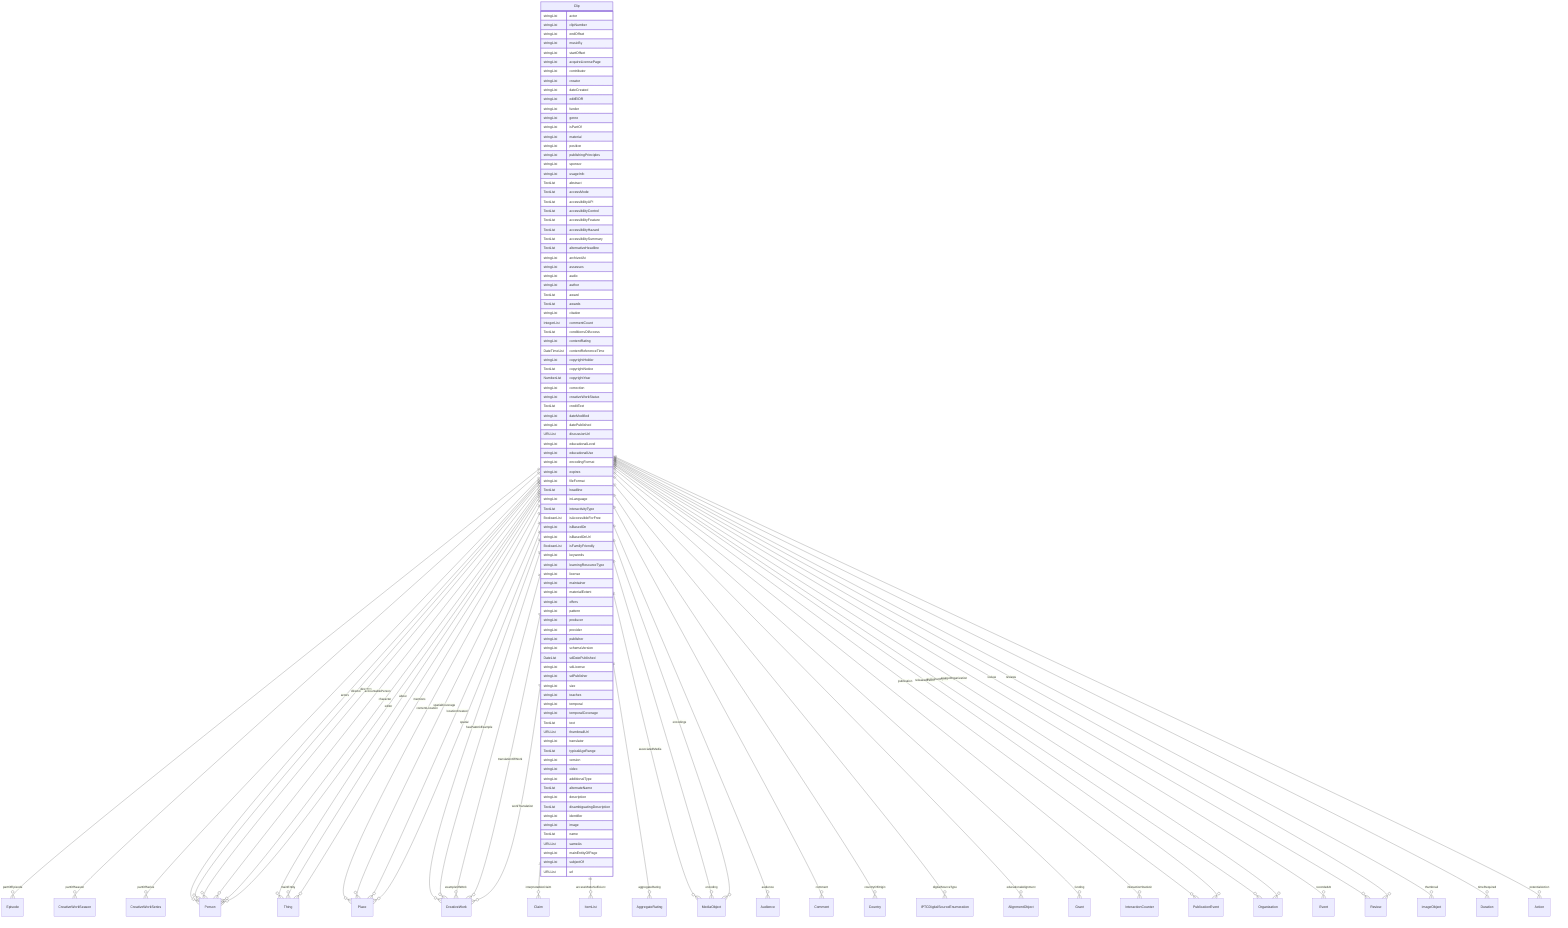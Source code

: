 erDiagram
Clip {
    stringList actor  
    stringList clipNumber  
    stringList endOffset  
    stringList musicBy  
    stringList startOffset  
    stringList acquireLicensePage  
    stringList contributor  
    stringList creator  
    stringList dateCreated  
    stringList editEIDR  
    stringList funder  
    stringList genre  
    stringList isPartOf  
    stringList material  
    stringList position  
    stringList publishingPrinciples  
    stringList sponsor  
    stringList usageInfo  
    TextList abstract  
    TextList accessMode  
    TextList accessibilityAPI  
    TextList accessibilityControl  
    TextList accessibilityFeature  
    TextList accessibilityHazard  
    TextList accessibilitySummary  
    TextList alternativeHeadline  
    stringList archivedAt  
    stringList assesses  
    stringList audio  
    stringList author  
    TextList award  
    TextList awards  
    stringList citation  
    IntegerList commentCount  
    TextList conditionsOfAccess  
    stringList contentRating  
    DateTimeList contentReferenceTime  
    stringList copyrightHolder  
    TextList copyrightNotice  
    NumberList copyrightYear  
    stringList correction  
    stringList creativeWorkStatus  
    TextList creditText  
    stringList dateModified  
    stringList datePublished  
    URLList discussionUrl  
    stringList educationalLevel  
    stringList educationalUse  
    stringList encodingFormat  
    stringList expires  
    stringList fileFormat  
    TextList headline  
    stringList inLanguage  
    TextList interactivityType  
    BooleanList isAccessibleForFree  
    stringList isBasedOn  
    stringList isBasedOnUrl  
    BooleanList isFamilyFriendly  
    stringList keywords  
    stringList learningResourceType  
    stringList license  
    stringList maintainer  
    stringList materialExtent  
    stringList offers  
    stringList pattern  
    stringList producer  
    stringList provider  
    stringList publisher  
    stringList schemaVersion  
    DateList sdDatePublished  
    stringList sdLicense  
    stringList sdPublisher  
    stringList size  
    stringList teaches  
    stringList temporal  
    stringList temporalCoverage  
    TextList text  
    URLList thumbnailUrl  
    stringList translator  
    TextList typicalAgeRange  
    stringList version  
    stringList video  
    stringList additionalType  
    TextList alternateName  
    stringList description  
    TextList disambiguatingDescription  
    stringList identifier  
    stringList image  
    TextList name  
    URLList sameAs  
    stringList mainEntityOfPage  
    stringList subjectOf  
    URLList url  
}

Clip ||--}o Episode : "partOfEpisode"
Clip ||--}o CreativeWorkSeason : "partOfSeason"
Clip ||--}o CreativeWorkSeries : "partOfSeries"
Clip ||--}o Person : "actors"
Clip ||--}o Person : "director"
Clip ||--}o Person : "directors"
Clip ||--}o Thing : "about"
Clip ||--}o Place : "contentLocation"
Clip ||--}o CreativeWork : "hasPart"
Clip ||--}o Claim : "interpretedAsClaim"
Clip ||--}o Thing : "mainEntity"
Clip ||--}o Place : "spatialCoverage"
Clip ||--}o CreativeWork : "workExample"
Clip ||--}o ItemList : "accessModeSufficient"
Clip ||--}o Person : "accountablePerson"
Clip ||--}o AggregateRating : "aggregateRating"
Clip ||--}o MediaObject : "associatedMedia"
Clip ||--}o Audience : "audience"
Clip ||--}o Person : "character"
Clip ||--}o Comment : "comment"
Clip ||--}o Country : "countryOfOrigin"
Clip ||--}o IPTCDigitalSourceEnumeration : "digitalSourceType"
Clip ||--}o Person : "editor"
Clip ||--}o AlignmentObject : "educationalAlignment"
Clip ||--}o MediaObject : "encoding"
Clip ||--}o MediaObject : "encodings"
Clip ||--}o CreativeWork : "exampleOfWork"
Clip ||--}o Grant : "funding"
Clip ||--}o InteractionCounter : "interactionStatistic"
Clip ||--}o Place : "locationCreated"
Clip ||--}o Thing : "mentions"
Clip ||--}o PublicationEvent : "publication"
Clip ||--}o Organization : "publisherImprint"
Clip ||--}o Event : "recordedAt"
Clip ||--}o PublicationEvent : "releasedEvent"
Clip ||--}o Review : "review"
Clip ||--}o Review : "reviews"
Clip ||--}o Organization : "sourceOrganization"
Clip ||--}o Place : "spatial"
Clip ||--}o ImageObject : "thumbnail"
Clip ||--}o Duration : "timeRequired"
Clip ||--}o CreativeWork : "translationOfWork"
Clip ||--}o CreativeWork : "workTranslation"
Clip ||--}o Action : "potentialAction"